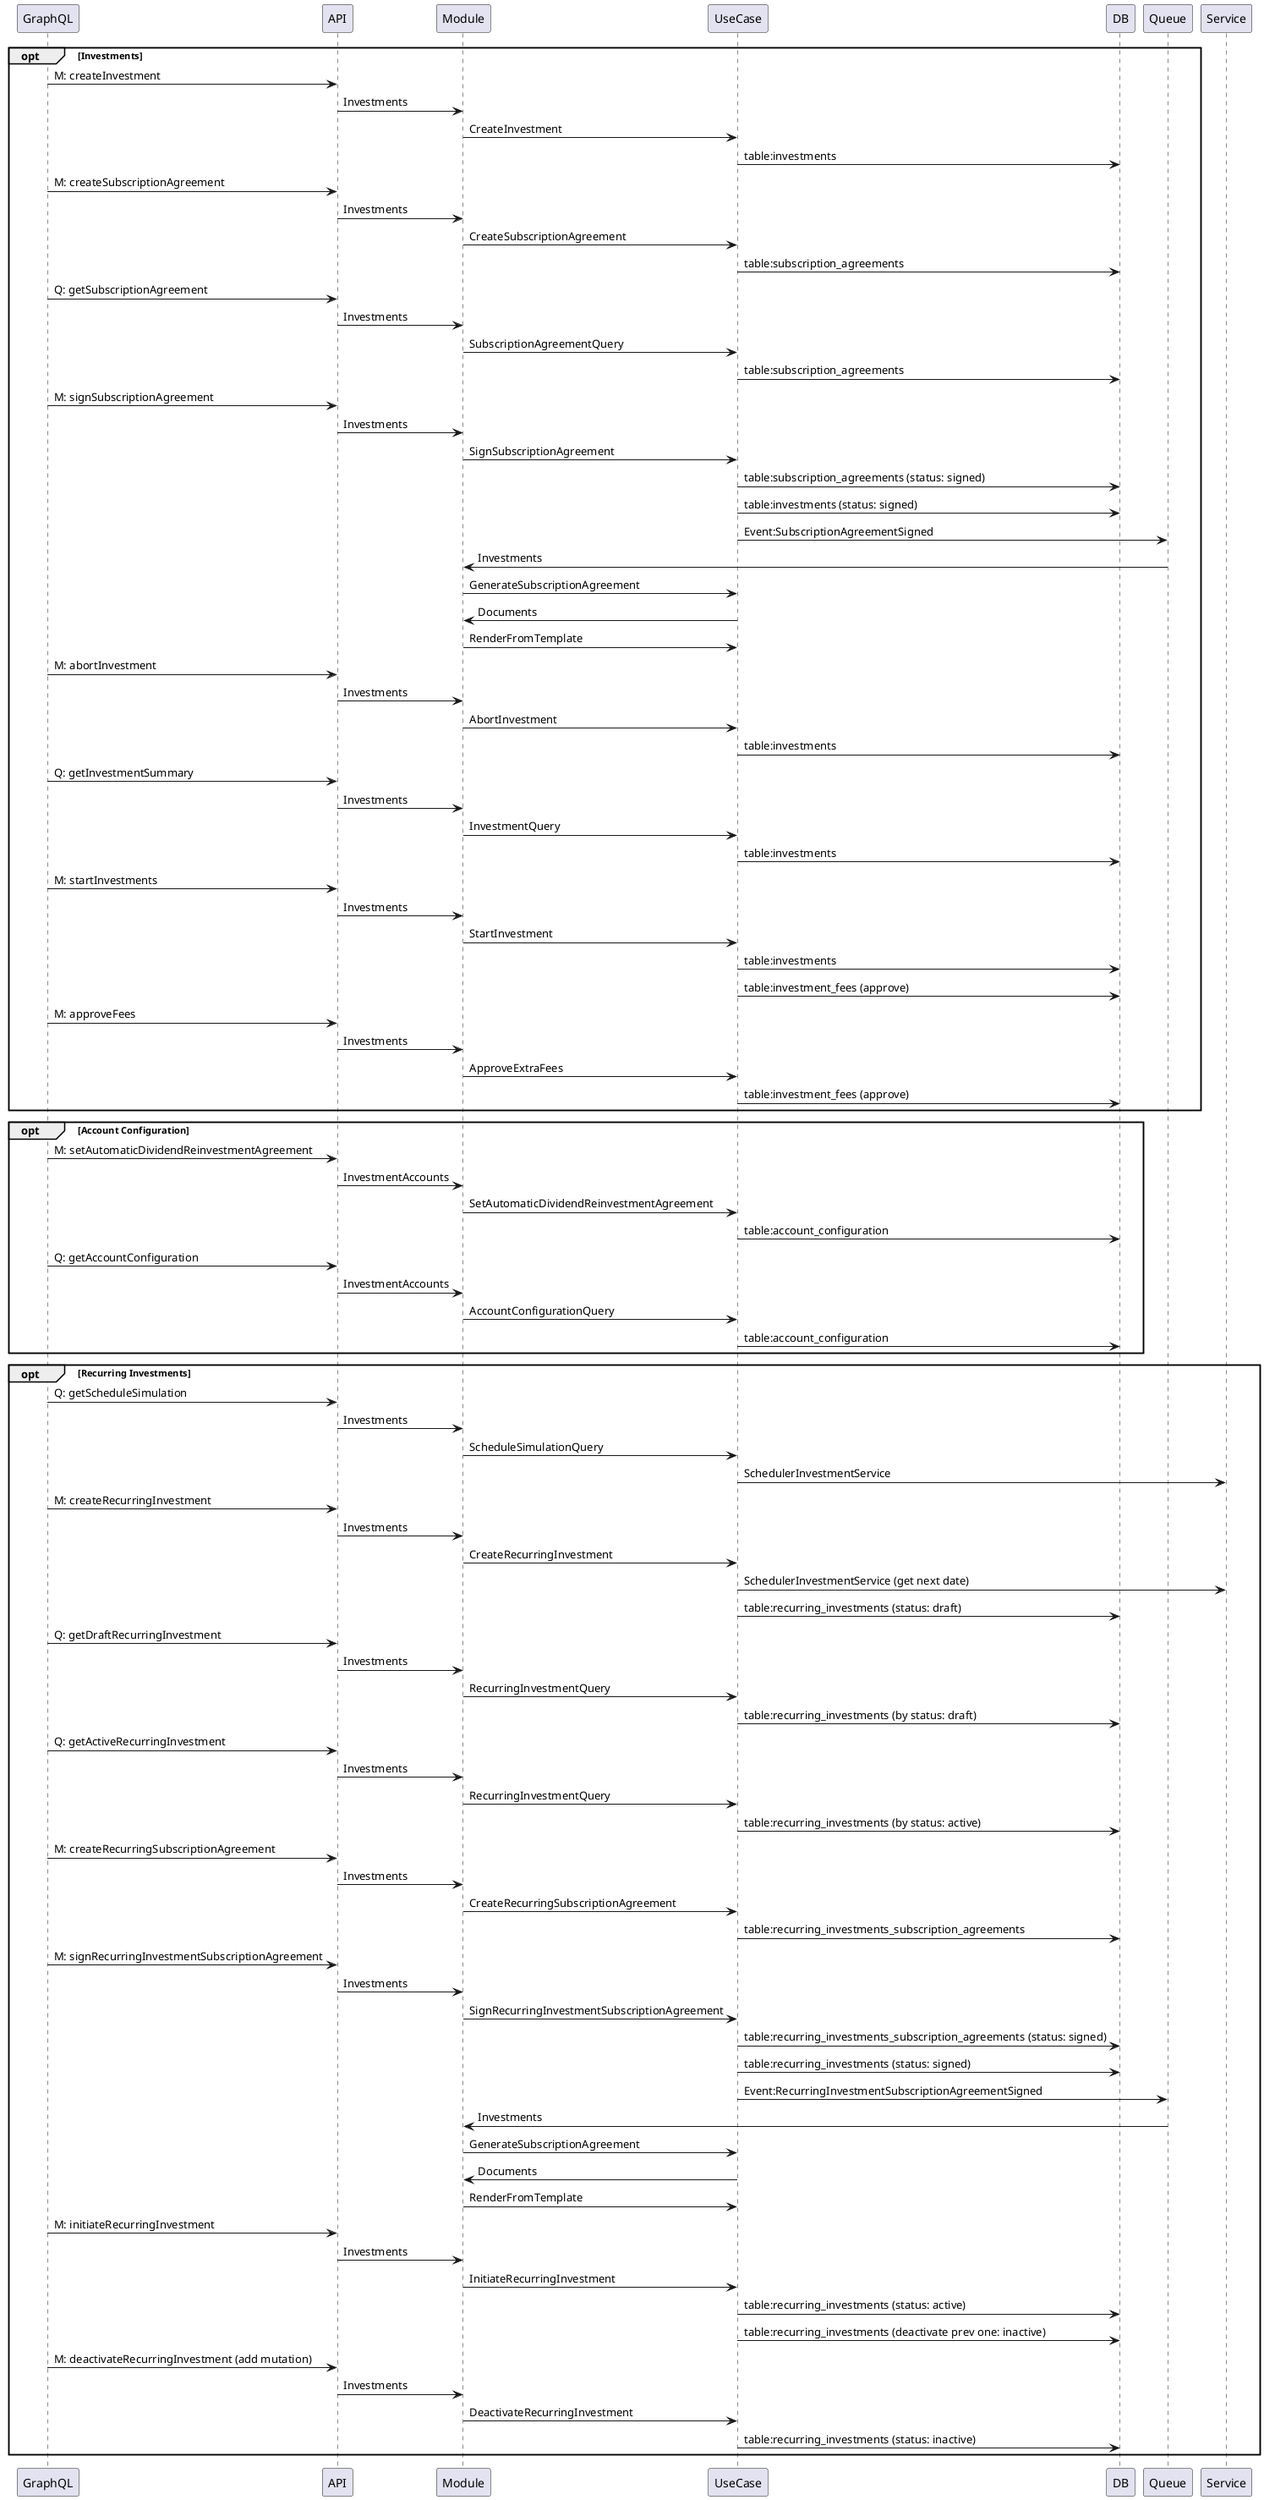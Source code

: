 @startuml

participant "GraphQL" as GL
participant "API" as API
participant "Module" as M
participant "UseCase" as UC
participant "DB" as DB
participant "Queue" as Q
participant "Service" as S

opt Investments
GL -> API: M: createInvestment
API -> M: Investments
M -> UC: CreateInvestment
UC -> DB: table:investments

GL -> API: M: createSubscriptionAgreement
API -> M: Investments
M -> UC: CreateSubscriptionAgreement
UC -> DB: table:subscription_agreements

GL -> API: Q: getSubscriptionAgreement
API -> M: Investments
M -> UC: SubscriptionAgreementQuery
UC -> DB: table:subscription_agreements

GL -> API: M: signSubscriptionAgreement
API -> M: Investments
M -> UC: SignSubscriptionAgreement
UC -> DB: table:subscription_agreements (status: signed)
UC -> DB: table:investments (status: signed)
UC -> Q: Event:SubscriptionAgreementSigned
Q -> M: Investments
M-> UC: GenerateSubscriptionAgreement
UC -> M: Documents
M -> UC: RenderFromTemplate


GL -> API: M: abortInvestment
API -> M: Investments
M -> UC: AbortInvestment
UC -> DB: table:investments

GL -> API: Q: getInvestmentSummary
API -> M: Investments
M -> UC: InvestmentQuery
UC -> DB: table:investments

GL -> API: M: startInvestments
API -> M: Investments
M -> UC: StartInvestment
UC -> DB: table:investments
UC -> DB: table:investment_fees (approve)

GL -> API: M: approveFees
API -> M: Investments
M -> UC: ApproveExtraFees
UC -> DB: table:investment_fees (approve)
end

opt Account Configuration
GL -> API: M: setAutomaticDividendReinvestmentAgreement
API -> M: InvestmentAccounts
M -> UC: SetAutomaticDividendReinvestmentAgreement
UC -> DB: table:account_configuration

GL -> API: Q: getAccountConfiguration
API -> M: InvestmentAccounts
M -> UC: AccountConfigurationQuery
UC -> DB: table:account_configuration
end

opt Recurring Investments
GL -> API: Q: getScheduleSimulation
API -> M: Investments
M -> UC: ScheduleSimulationQuery
UC -> S: SchedulerInvestmentService

GL -> API: M: createRecurringInvestment
API -> M: Investments
M -> UC: CreateRecurringInvestment
UC -> S: SchedulerInvestmentService (get next date)
UC -> DB: table:recurring_investments (status: draft)

GL -> API: Q: getDraftRecurringInvestment
API -> M: Investments
M -> UC: RecurringInvestmentQuery
UC -> DB: table:recurring_investments (by status: draft)

GL -> API: Q: getActiveRecurringInvestment
API -> M: Investments
M -> UC: RecurringInvestmentQuery
UC -> DB: table:recurring_investments (by status: active)

GL -> API: M: createRecurringSubscriptionAgreement
API -> M: Investments
M -> UC: CreateRecurringSubscriptionAgreement
UC -> DB: table:recurring_investments_subscription_agreements

GL -> API: M: signRecurringInvestmentSubscriptionAgreement
API -> M: Investments
M -> UC: SignRecurringInvestmentSubscriptionAgreement
UC -> DB: table:recurring_investments_subscription_agreements (status: signed)
UC -> DB: table:recurring_investments (status: signed)
UC -> Q: Event:RecurringInvestmentSubscriptionAgreementSigned
Q -> M: Investments
M-> UC: GenerateSubscriptionAgreement
UC -> M: Documents
M -> UC: RenderFromTemplate

GL -> API: M: initiateRecurringInvestment
API -> M: Investments
M -> UC: InitiateRecurringInvestment
UC -> DB: table:recurring_investments (status: active)
UC -> DB: table:recurring_investments (deactivate prev one: inactive)


GL -> API: M: deactivateRecurringInvestment (add mutation)
API -> M: Investments
M -> UC: DeactivateRecurringInvestment
UC -> DB: table:recurring_investments (status: inactive)


end

@enduml
